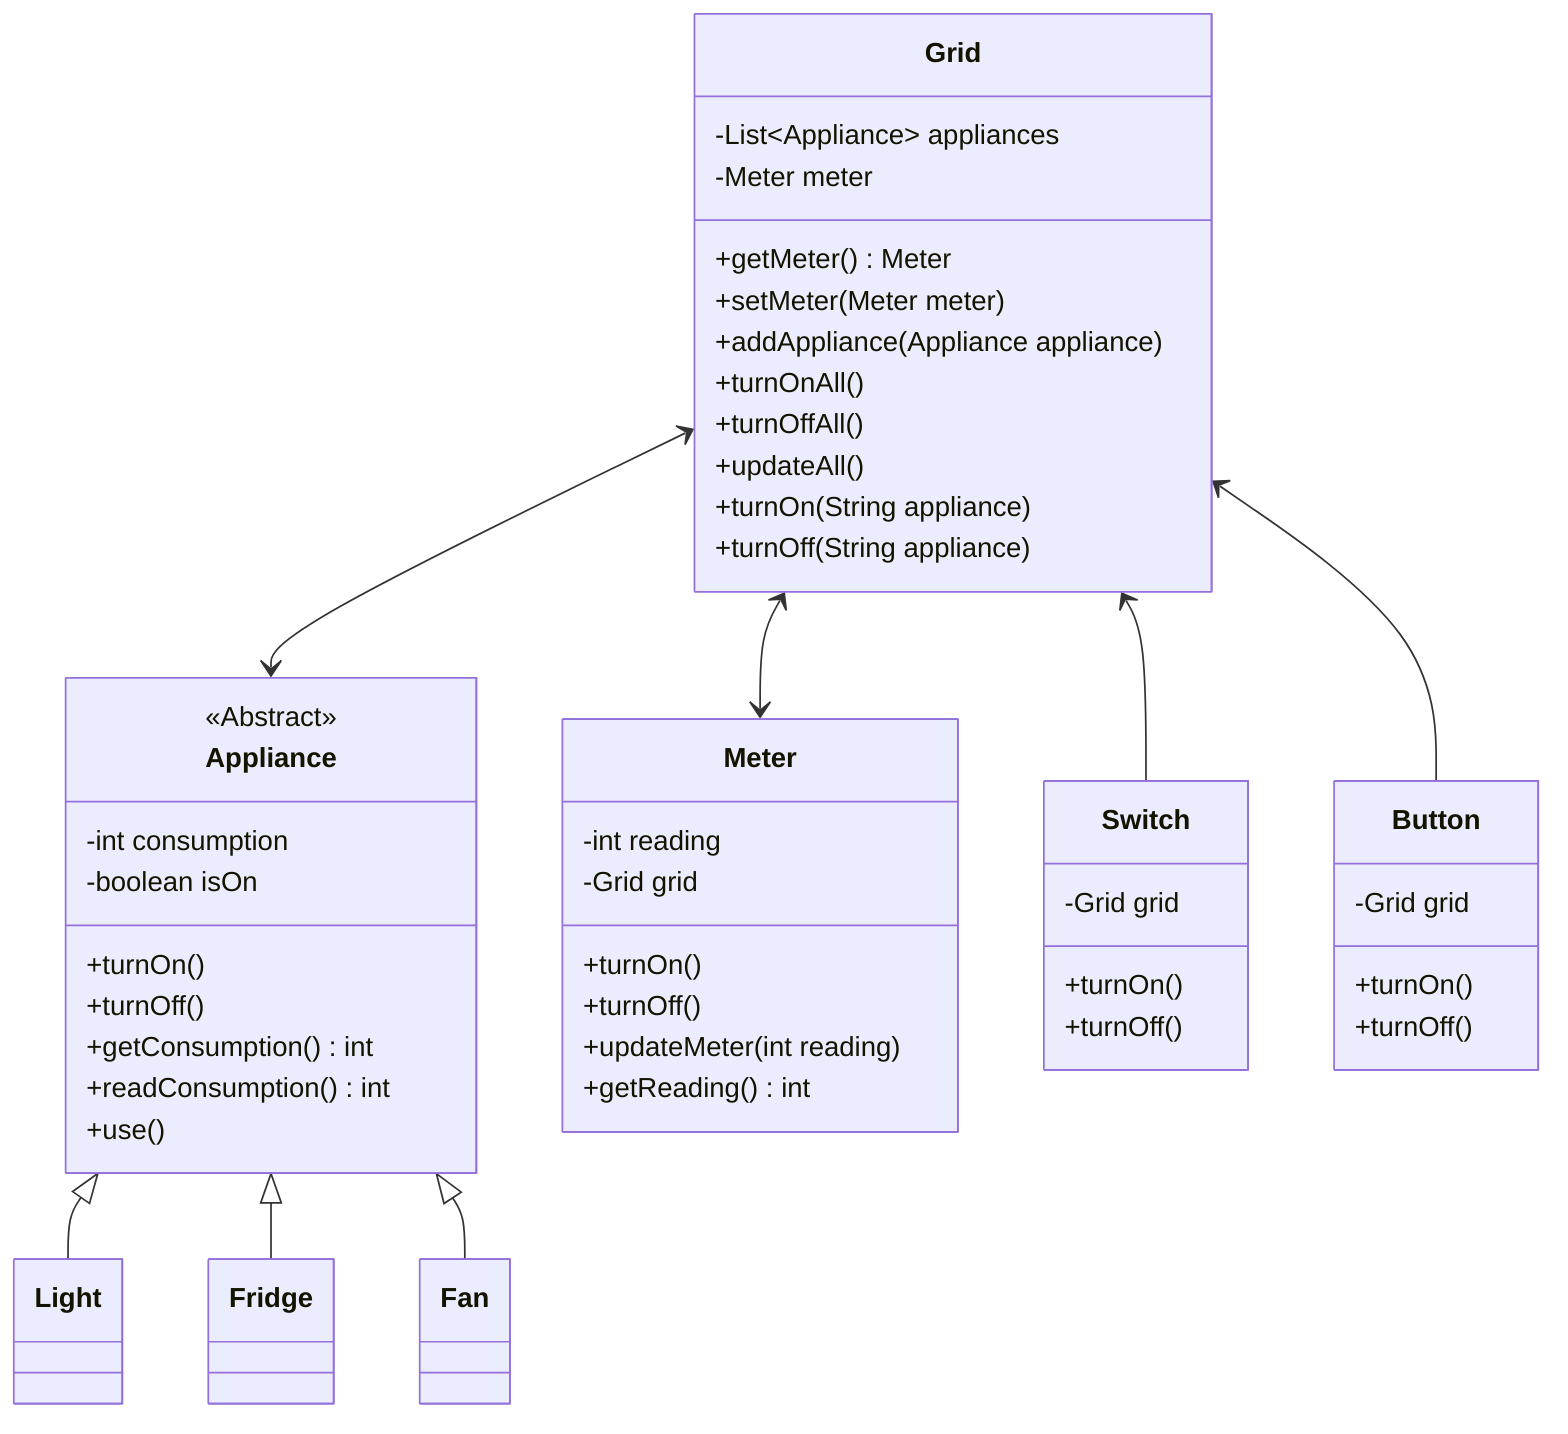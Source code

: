 classDiagram
class Appliance {
    <<Abstract>>
    -int consumption
    -boolean isOn
    +turnOn()
    +turnOff()
    +getConsumption() int
    +readConsumption() int
    +use()
}

class Light
class Fridge
class Fan

class Meter {
    -int reading
    -Grid grid
    +turnOn()
    +turnOff()
    +updateMeter(int reading)
    +getReading() int
}

class Switch {
    -Grid grid
    +turnOn()
    +turnOff()
}

class Button {
    -Grid grid
    +turnOn()
    +turnOff()
}

class Grid {
    -List~Appliance~ appliances
    -Meter meter
    +getMeter() Meter
    +setMeter(Meter meter)
    +addAppliance(Appliance appliance)
    +turnOnAll()
    +turnOffAll()
    +updateAll()
    +turnOn(String appliance)
    +turnOff(String appliance)
}

Appliance <|-- Light
Appliance <|-- Fridge
Appliance <|-- Fan

Grid <--> Meter
Grid <-- Switch
Grid <-- Button
Grid <--> Appliance